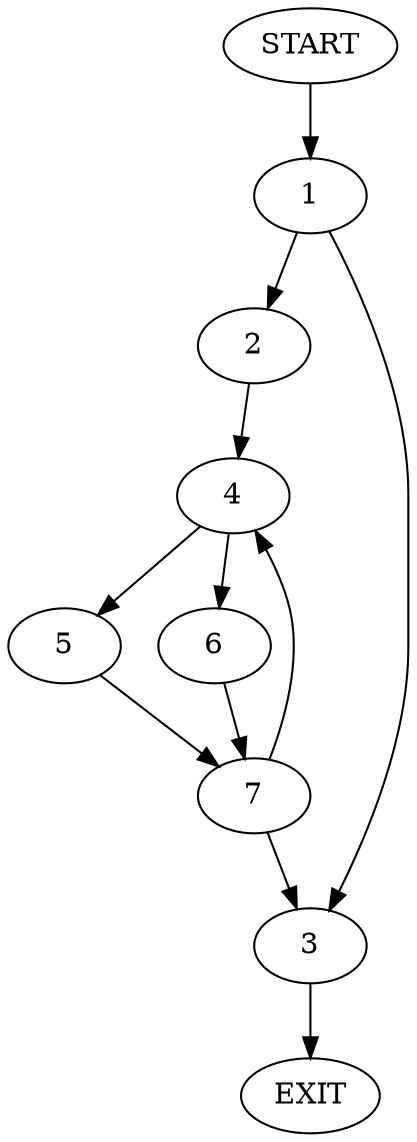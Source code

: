digraph {
0 [label="START"]
8 [label="EXIT"]
0 -> 1
1 -> 2
1 -> 3
2 -> 4
3 -> 8
4 -> 5
4 -> 6
5 -> 7
6 -> 7
7 -> 4
7 -> 3
}
